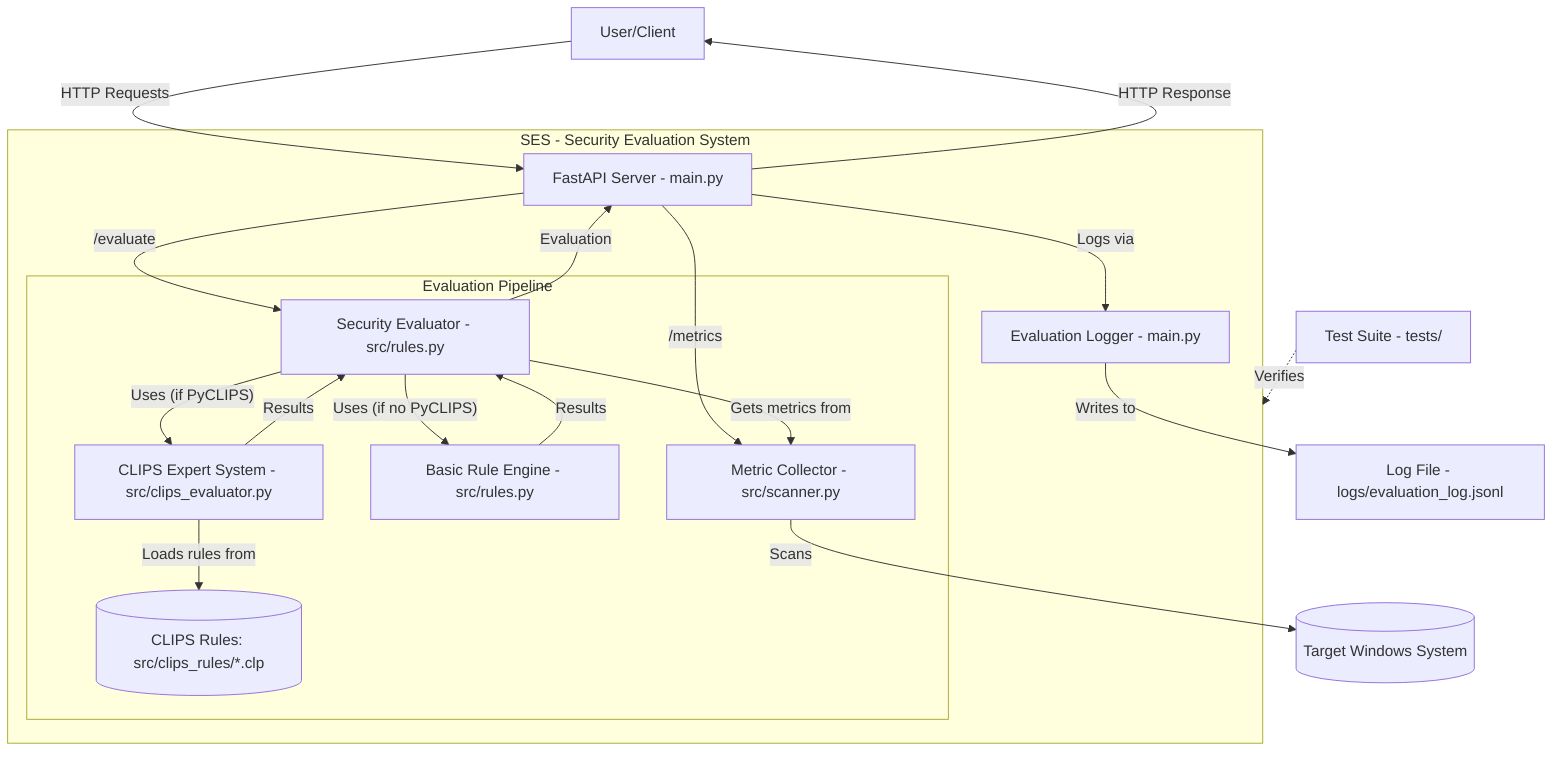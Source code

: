 graph TD
    User[User/Client]

    subgraph SES_Application [SES - Security Evaluation System]
        direction LR
        APIServer[FastAPI Server - main.py]
        
        subgraph EvaluationPipeline [Evaluation Pipeline]
            direction TB
            MetricCollector[Metric Collector - src/scanner.py]
            SecurityEvaluator[Security Evaluator - src/rules.py]
            BasicRules[Basic Rule Engine - src/rules.py]
            ClipsExpertSystem[CLIPS Expert System - src/clips_evaluator.py]
            ClipsRulesDB[(CLIPS Rules: src/clips_rules/*.clp)]
        end

        EvaluationLogger[Evaluation Logger - main.py]
    end

    WindowsSystem[(Target Windows System)]
    LogFile[Log File - logs/evaluation_log.jsonl]
    TestSuite[Test Suite - tests/]

    User -- "HTTP Requests" --> APIServer
    
    APIServer -- "/metrics" --> MetricCollector
    APIServer -- "/evaluate" --> SecurityEvaluator

    SecurityEvaluator -- "Gets metrics from" --> MetricCollector
    MetricCollector -- "Scans" --> WindowsSystem
    
    SecurityEvaluator -- "Uses (if no PyCLIPS)" --> BasicRules
    SecurityEvaluator -- "Uses (if PyCLIPS)" --> ClipsExpertSystem
    
    ClipsExpertSystem -- "Loads rules from" --> ClipsRulesDB
    
    BasicRules -- "Results" --> SecurityEvaluator
    ClipsExpertSystem -- "Results" --> SecurityEvaluator
    
    SecurityEvaluator -- "Evaluation" --> APIServer
    APIServer -- "Logs via" --> EvaluationLogger
    EvaluationLogger -- "Writes to" --> LogFile
    APIServer -- "HTTP Response" --> User

    TestSuite -. "Verifies" .-> SES_Application